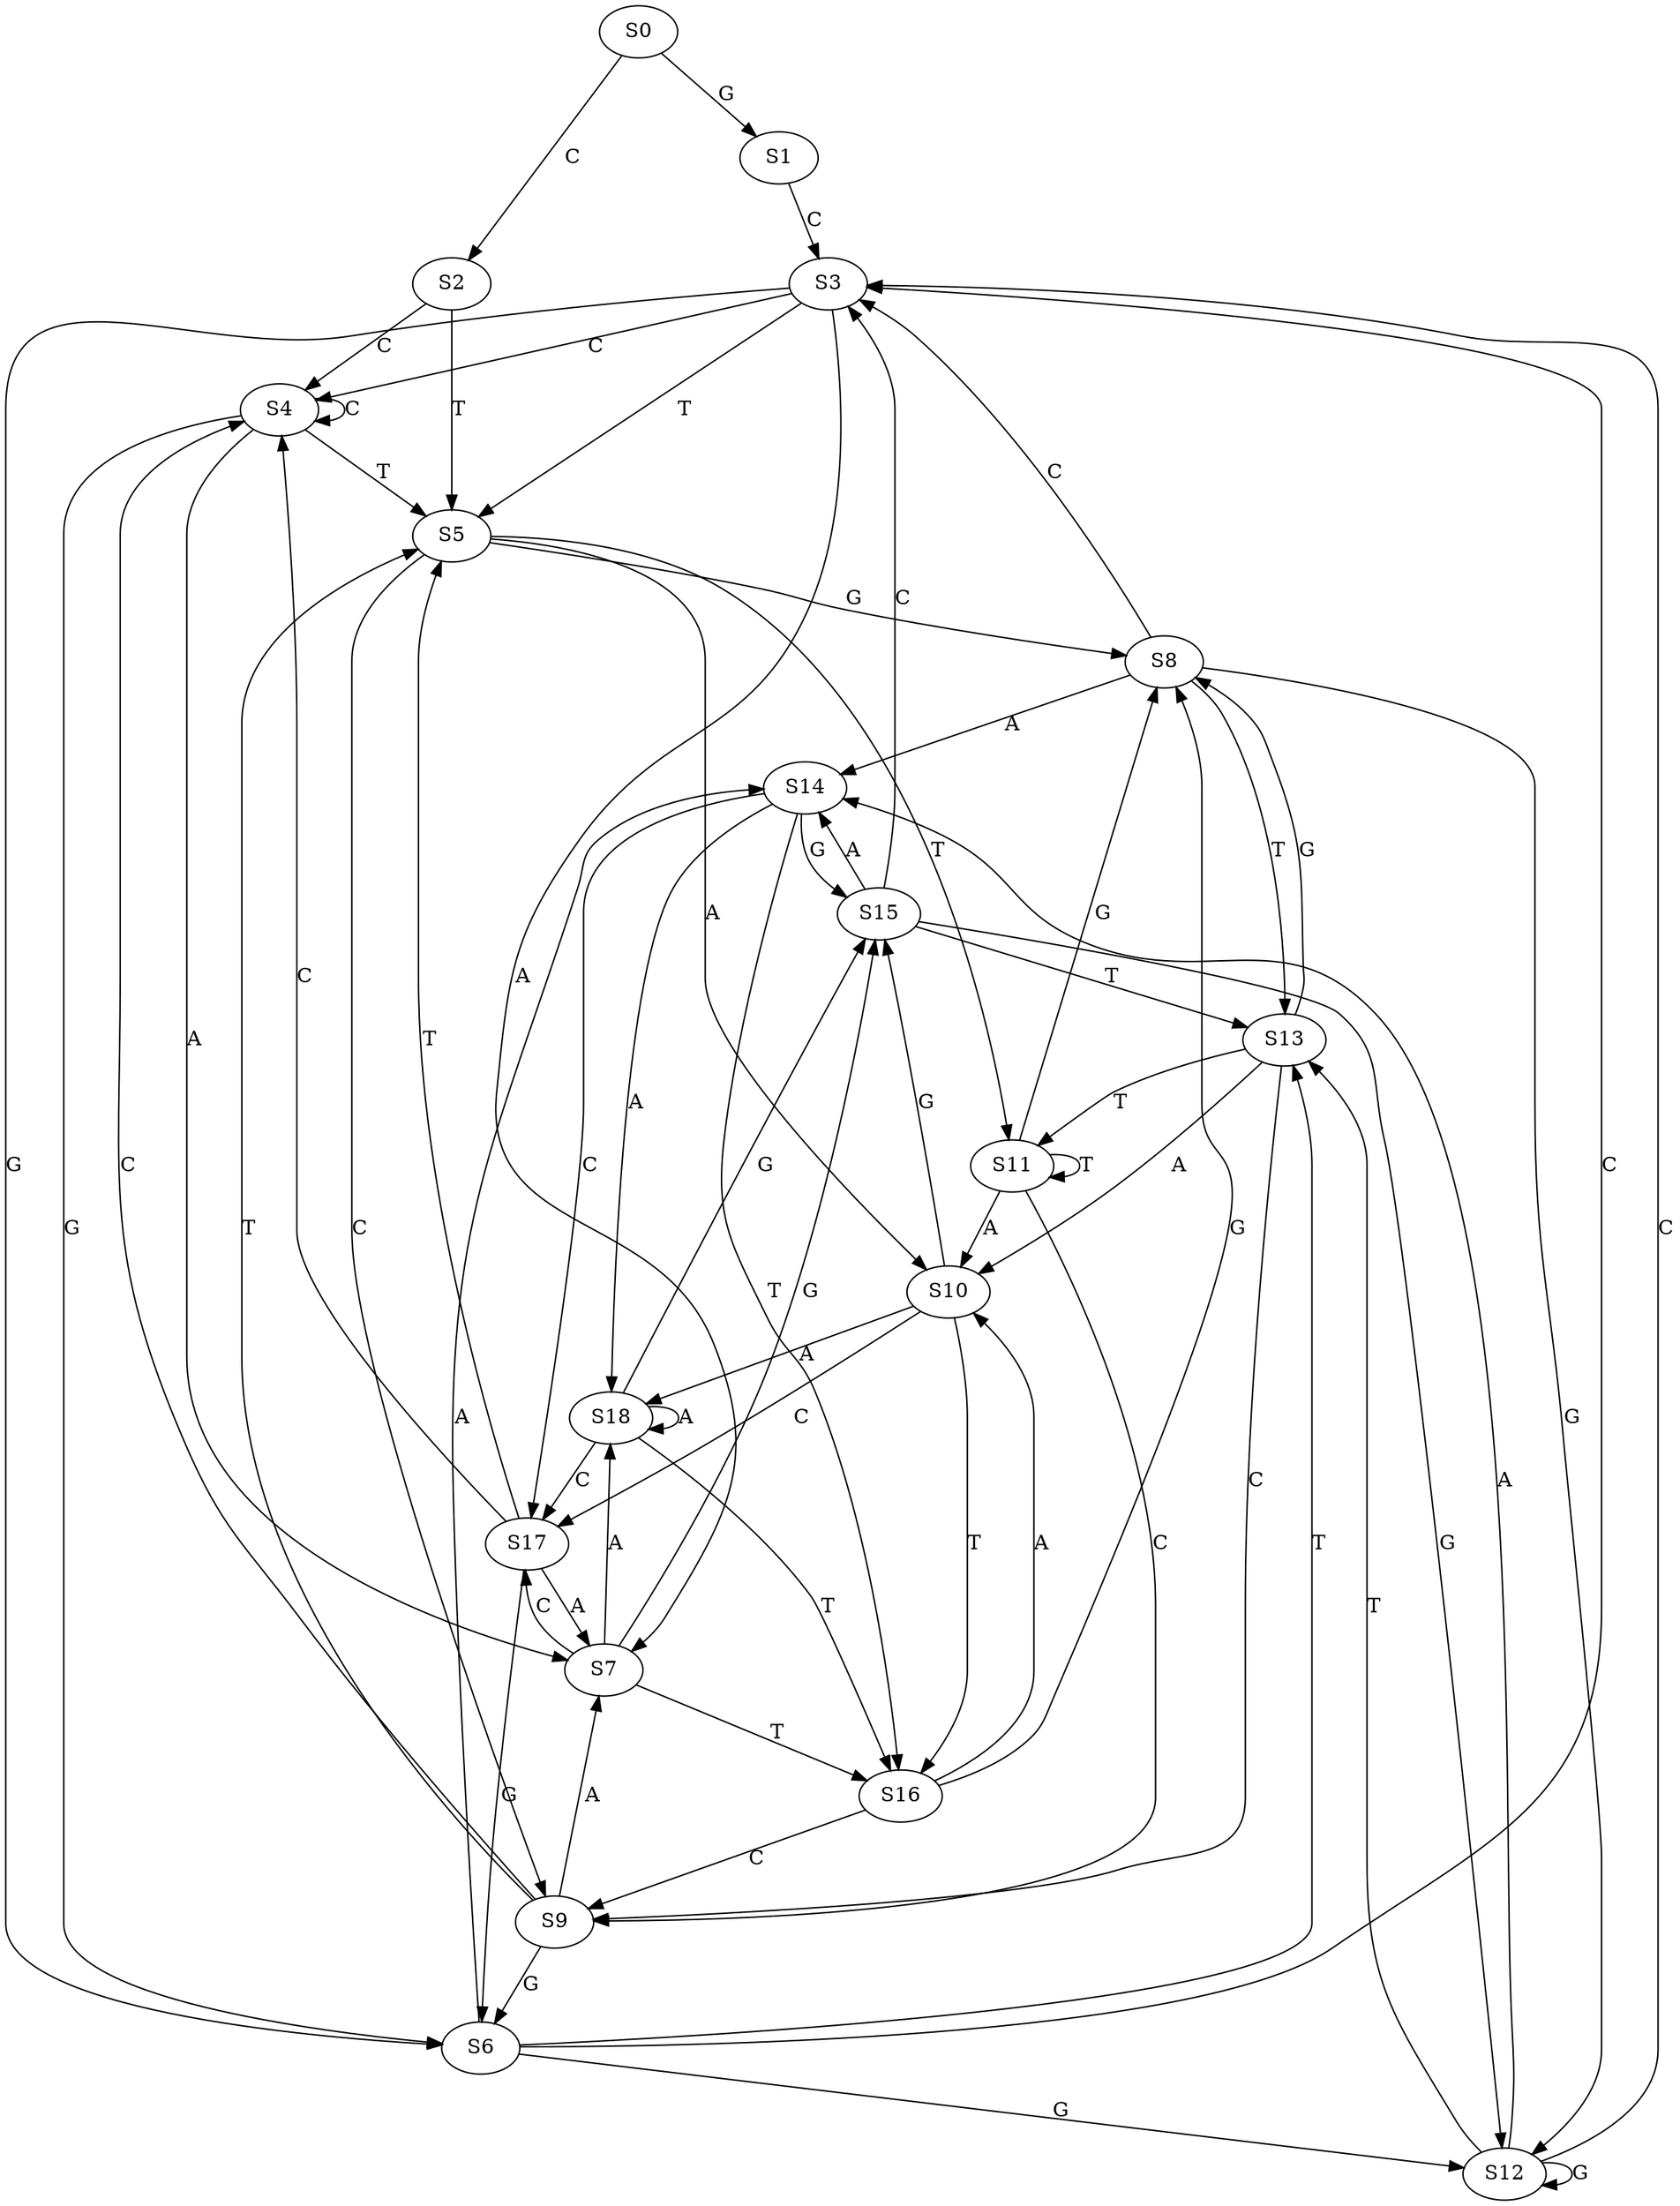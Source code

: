 strict digraph  {
	S0 -> S1 [ label = G ];
	S0 -> S2 [ label = C ];
	S1 -> S3 [ label = C ];
	S2 -> S4 [ label = C ];
	S2 -> S5 [ label = T ];
	S3 -> S4 [ label = C ];
	S3 -> S5 [ label = T ];
	S3 -> S6 [ label = G ];
	S3 -> S7 [ label = A ];
	S4 -> S6 [ label = G ];
	S4 -> S4 [ label = C ];
	S4 -> S7 [ label = A ];
	S4 -> S5 [ label = T ];
	S5 -> S8 [ label = G ];
	S5 -> S9 [ label = C ];
	S5 -> S10 [ label = A ];
	S5 -> S11 [ label = T ];
	S6 -> S12 [ label = G ];
	S6 -> S13 [ label = T ];
	S6 -> S14 [ label = A ];
	S6 -> S3 [ label = C ];
	S7 -> S15 [ label = G ];
	S7 -> S16 [ label = T ];
	S7 -> S17 [ label = C ];
	S7 -> S18 [ label = A ];
	S8 -> S14 [ label = A ];
	S8 -> S13 [ label = T ];
	S8 -> S3 [ label = C ];
	S8 -> S12 [ label = G ];
	S9 -> S5 [ label = T ];
	S9 -> S6 [ label = G ];
	S9 -> S4 [ label = C ];
	S9 -> S7 [ label = A ];
	S10 -> S15 [ label = G ];
	S10 -> S16 [ label = T ];
	S10 -> S18 [ label = A ];
	S10 -> S17 [ label = C ];
	S11 -> S9 [ label = C ];
	S11 -> S10 [ label = A ];
	S11 -> S8 [ label = G ];
	S11 -> S11 [ label = T ];
	S12 -> S14 [ label = A ];
	S12 -> S13 [ label = T ];
	S12 -> S12 [ label = G ];
	S12 -> S3 [ label = C ];
	S13 -> S10 [ label = A ];
	S13 -> S9 [ label = C ];
	S13 -> S8 [ label = G ];
	S13 -> S11 [ label = T ];
	S14 -> S15 [ label = G ];
	S14 -> S18 [ label = A ];
	S14 -> S17 [ label = C ];
	S14 -> S16 [ label = T ];
	S15 -> S13 [ label = T ];
	S15 -> S12 [ label = G ];
	S15 -> S14 [ label = A ];
	S15 -> S3 [ label = C ];
	S16 -> S10 [ label = A ];
	S16 -> S9 [ label = C ];
	S16 -> S8 [ label = G ];
	S17 -> S7 [ label = A ];
	S17 -> S5 [ label = T ];
	S17 -> S4 [ label = C ];
	S17 -> S6 [ label = G ];
	S18 -> S16 [ label = T ];
	S18 -> S17 [ label = C ];
	S18 -> S15 [ label = G ];
	S18 -> S18 [ label = A ];
}
